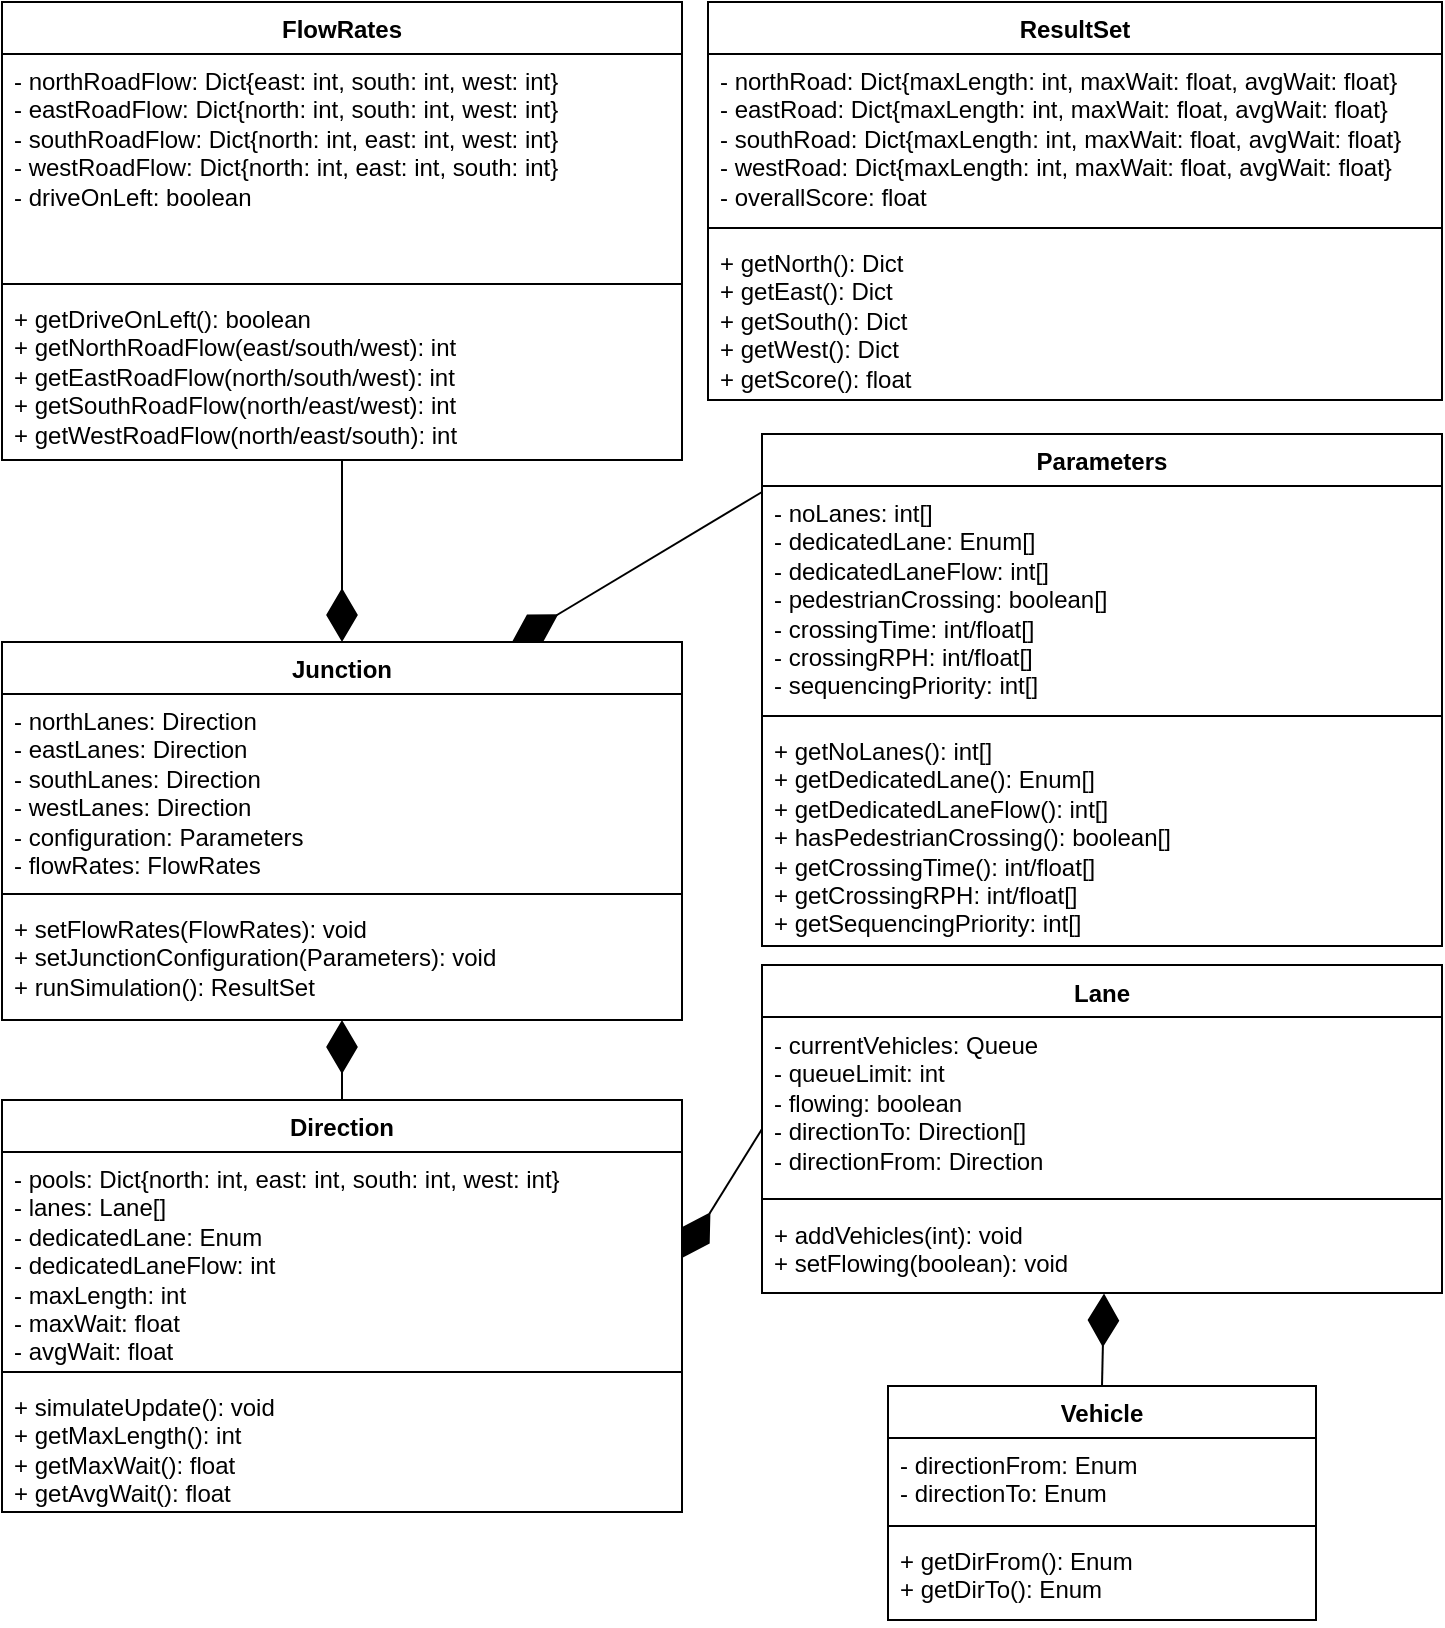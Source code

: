 <mxfile version="26.0.10">
  <diagram name="Page-1" id="oxjvKKrLQxTuf2YgquoG">
    <mxGraphModel dx="1969" dy="1311" grid="0" gridSize="10" guides="1" tooltips="1" connect="1" arrows="1" fold="1" page="0" pageScale="1" pageWidth="827" pageHeight="1169" math="0" shadow="0">
      <root>
        <mxCell id="0" />
        <mxCell id="1" parent="0" />
        <mxCell id="jd0vacFJKazLvNhS75w0-1" value="Vehicle" style="swimlane;fontStyle=1;align=center;verticalAlign=top;childLayout=stackLayout;horizontal=1;startSize=26;horizontalStack=0;resizeParent=1;resizeParentMax=0;resizeLast=0;collapsible=1;marginBottom=0;whiteSpace=wrap;html=1;" parent="1" vertex="1">
          <mxGeometry x="471" y="470" width="214" height="117" as="geometry" />
        </mxCell>
        <mxCell id="jd0vacFJKazLvNhS75w0-2" value="&lt;div&gt;- directionFrom: Enum&lt;br&gt;&lt;/div&gt;&lt;div&gt;- directionTo: Enum&lt;/div&gt;" style="text;strokeColor=none;fillColor=none;align=left;verticalAlign=top;spacingLeft=4;spacingRight=4;overflow=hidden;rotatable=0;points=[[0,0.5],[1,0.5]];portConstraint=eastwest;whiteSpace=wrap;html=1;" parent="jd0vacFJKazLvNhS75w0-1" vertex="1">
          <mxGeometry y="26" width="214" height="40" as="geometry" />
        </mxCell>
        <mxCell id="jd0vacFJKazLvNhS75w0-3" value="" style="line;strokeWidth=1;fillColor=none;align=left;verticalAlign=middle;spacingTop=-1;spacingLeft=3;spacingRight=3;rotatable=0;labelPosition=right;points=[];portConstraint=eastwest;strokeColor=inherit;" parent="jd0vacFJKazLvNhS75w0-1" vertex="1">
          <mxGeometry y="66" width="214" height="8" as="geometry" />
        </mxCell>
        <mxCell id="jd0vacFJKazLvNhS75w0-4" value="&lt;div&gt;+ getDirFrom(): Enum&lt;br&gt;&lt;/div&gt;&lt;div&gt;+ getDirTo(): Enum&lt;br&gt;&lt;/div&gt;" style="text;strokeColor=none;fillColor=none;align=left;verticalAlign=top;spacingLeft=4;spacingRight=4;overflow=hidden;rotatable=0;points=[[0,0.5],[1,0.5]];portConstraint=eastwest;whiteSpace=wrap;html=1;" parent="jd0vacFJKazLvNhS75w0-1" vertex="1">
          <mxGeometry y="74" width="214" height="43" as="geometry" />
        </mxCell>
        <mxCell id="jd0vacFJKazLvNhS75w0-5" value="Junction" style="swimlane;fontStyle=1;align=center;verticalAlign=top;childLayout=stackLayout;horizontal=1;startSize=26;horizontalStack=0;resizeParent=1;resizeParentMax=0;resizeLast=0;collapsible=1;marginBottom=0;whiteSpace=wrap;html=1;" parent="1" vertex="1">
          <mxGeometry x="28" y="98" width="340" height="189" as="geometry" />
        </mxCell>
        <mxCell id="jd0vacFJKazLvNhS75w0-6" value="&lt;div&gt;- northLanes: Direction&lt;/div&gt;&lt;div&gt;- eastLanes: Direction&lt;/div&gt;&lt;div&gt;- southLanes: Direction&lt;/div&gt;&lt;div&gt;- westLanes: Direction&lt;/div&gt;&lt;div&gt;- configuration: Parameters&lt;/div&gt;&lt;div&gt;- flowRates: FlowRates&lt;br&gt;&lt;/div&gt;" style="text;strokeColor=none;fillColor=none;align=left;verticalAlign=top;spacingLeft=4;spacingRight=4;overflow=hidden;rotatable=0;points=[[0,0.5],[1,0.5]];portConstraint=eastwest;whiteSpace=wrap;html=1;" parent="jd0vacFJKazLvNhS75w0-5" vertex="1">
          <mxGeometry y="26" width="340" height="96" as="geometry" />
        </mxCell>
        <mxCell id="jd0vacFJKazLvNhS75w0-7" value="" style="line;strokeWidth=1;fillColor=none;align=left;verticalAlign=middle;spacingTop=-1;spacingLeft=3;spacingRight=3;rotatable=0;labelPosition=right;points=[];portConstraint=eastwest;strokeColor=inherit;" parent="jd0vacFJKazLvNhS75w0-5" vertex="1">
          <mxGeometry y="122" width="340" height="8" as="geometry" />
        </mxCell>
        <mxCell id="jd0vacFJKazLvNhS75w0-8" value="&lt;div&gt;+ setFlowRates(FlowRates): void&lt;/div&gt;&lt;div&gt;+ setJunctionConfiguration(Parameters): void&lt;/div&gt;&lt;div&gt;+ runSimulation(): ResultSet&lt;br&gt;&lt;/div&gt;" style="text;strokeColor=none;fillColor=none;align=left;verticalAlign=top;spacingLeft=4;spacingRight=4;overflow=hidden;rotatable=0;points=[[0,0.5],[1,0.5]];portConstraint=eastwest;whiteSpace=wrap;html=1;" parent="jd0vacFJKazLvNhS75w0-5" vertex="1">
          <mxGeometry y="130" width="340" height="59" as="geometry" />
        </mxCell>
        <mxCell id="jd0vacFJKazLvNhS75w0-9" value="Lane" style="swimlane;fontStyle=1;align=center;verticalAlign=top;childLayout=stackLayout;horizontal=1;startSize=26;horizontalStack=0;resizeParent=1;resizeParentMax=0;resizeLast=0;collapsible=1;marginBottom=0;whiteSpace=wrap;html=1;" parent="1" vertex="1">
          <mxGeometry x="408" y="259.5" width="340" height="164" as="geometry" />
        </mxCell>
        <mxCell id="jd0vacFJKazLvNhS75w0-10" value="&lt;div&gt;- currentVehicles: Queue&lt;/div&gt;&lt;div&gt;- queueLimit: int&lt;br&gt;&lt;/div&gt;&lt;div&gt;- flowing: boolean&lt;/div&gt;&lt;div&gt;- directionTo: Direction[]&lt;br&gt;&lt;/div&gt;&lt;div&gt;- directionFrom: Direction&lt;br&gt;&lt;/div&gt;&lt;br&gt;&lt;div&gt;&lt;br&gt;&lt;/div&gt;" style="text;strokeColor=none;fillColor=none;align=left;verticalAlign=top;spacingLeft=4;spacingRight=4;overflow=hidden;rotatable=0;points=[[0,0.5],[1,0.5]];portConstraint=eastwest;whiteSpace=wrap;html=1;" parent="jd0vacFJKazLvNhS75w0-9" vertex="1">
          <mxGeometry y="26" width="340" height="87" as="geometry" />
        </mxCell>
        <mxCell id="jd0vacFJKazLvNhS75w0-11" value="" style="line;strokeWidth=1;fillColor=none;align=left;verticalAlign=middle;spacingTop=-1;spacingLeft=3;spacingRight=3;rotatable=0;labelPosition=right;points=[];portConstraint=eastwest;strokeColor=inherit;" parent="jd0vacFJKazLvNhS75w0-9" vertex="1">
          <mxGeometry y="113" width="340" height="8" as="geometry" />
        </mxCell>
        <mxCell id="jd0vacFJKazLvNhS75w0-12" value="&lt;div&gt;+ addVehicles(int): void&lt;/div&gt;&lt;div&gt;+ setFlowing(boolean): void&lt;br&gt;&lt;/div&gt;&lt;div&gt;&lt;br&gt;&lt;/div&gt;" style="text;strokeColor=none;fillColor=none;align=left;verticalAlign=top;spacingLeft=4;spacingRight=4;overflow=hidden;rotatable=0;points=[[0,0.5],[1,0.5]];portConstraint=eastwest;whiteSpace=wrap;html=1;" parent="jd0vacFJKazLvNhS75w0-9" vertex="1">
          <mxGeometry y="121" width="340" height="43" as="geometry" />
        </mxCell>
        <mxCell id="9Fev3YQkVDB2IQATz0QZ-1" value="Parameters" style="swimlane;fontStyle=1;align=center;verticalAlign=top;childLayout=stackLayout;horizontal=1;startSize=26;horizontalStack=0;resizeParent=1;resizeParentMax=0;resizeLast=0;collapsible=1;marginBottom=0;whiteSpace=wrap;html=1;" parent="1" vertex="1">
          <mxGeometry x="408" y="-6" width="340" height="256" as="geometry" />
        </mxCell>
        <mxCell id="9Fev3YQkVDB2IQATz0QZ-2" value="&lt;div&gt;- noLanes: int[]&lt;/div&gt;&lt;div&gt;- dedicatedLane: Enum[]&lt;/div&gt;&lt;div&gt;- dedicatedLaneFlow: int[]&lt;/div&gt;&lt;div&gt;- pedestrianCrossing: boolean[]&lt;/div&gt;&lt;div&gt;- crossingTime: int/float[]&lt;br&gt;&lt;/div&gt;&lt;div&gt;- crossingRPH: int/float[]&lt;br&gt;&lt;/div&gt;&lt;div&gt;- sequencingPriority: int[]&lt;br&gt;&lt;/div&gt;" style="text;strokeColor=none;fillColor=none;align=left;verticalAlign=top;spacingLeft=4;spacingRight=4;overflow=hidden;rotatable=0;points=[[0,0.5],[1,0.5]];portConstraint=eastwest;whiteSpace=wrap;html=1;" parent="9Fev3YQkVDB2IQATz0QZ-1" vertex="1">
          <mxGeometry y="26" width="340" height="111" as="geometry" />
        </mxCell>
        <mxCell id="9Fev3YQkVDB2IQATz0QZ-3" value="" style="line;strokeWidth=1;fillColor=none;align=left;verticalAlign=middle;spacingTop=-1;spacingLeft=3;spacingRight=3;rotatable=0;labelPosition=right;points=[];portConstraint=eastwest;strokeColor=inherit;" parent="9Fev3YQkVDB2IQATz0QZ-1" vertex="1">
          <mxGeometry y="137" width="340" height="8" as="geometry" />
        </mxCell>
        <mxCell id="9Fev3YQkVDB2IQATz0QZ-4" value="&lt;div&gt;+ getNoLanes(): int[]&lt;/div&gt;&lt;div&gt;+ getDedicatedLane(): Enum[]&lt;br&gt;&lt;/div&gt;&lt;div&gt;+ getDedicatedLaneFlow(): int[]&lt;br&gt;&lt;/div&gt;&lt;div&gt;+ hasPedestrianCrossing(): boolean[]&lt;br&gt;&lt;/div&gt;&lt;div&gt;+ getCrossingTime(): int/float[]&lt;/div&gt;&lt;div&gt;+ getCrossingRPH: int/float[]&lt;/div&gt;&lt;div&gt;+ getSequencingPriority: int[]&lt;br&gt;&lt;/div&gt;" style="text;strokeColor=none;fillColor=none;align=left;verticalAlign=top;spacingLeft=4;spacingRight=4;overflow=hidden;rotatable=0;points=[[0,0.5],[1,0.5]];portConstraint=eastwest;whiteSpace=wrap;html=1;" parent="9Fev3YQkVDB2IQATz0QZ-1" vertex="1">
          <mxGeometry y="145" width="340" height="111" as="geometry" />
        </mxCell>
        <mxCell id="9Fev3YQkVDB2IQATz0QZ-6" value="FlowRates" style="swimlane;fontStyle=1;align=center;verticalAlign=top;childLayout=stackLayout;horizontal=1;startSize=26;horizontalStack=0;resizeParent=1;resizeParentMax=0;resizeLast=0;collapsible=1;marginBottom=0;whiteSpace=wrap;html=1;" parent="1" vertex="1">
          <mxGeometry x="28" y="-222" width="340" height="229" as="geometry" />
        </mxCell>
        <mxCell id="9Fev3YQkVDB2IQATz0QZ-7" value="&lt;div&gt;- northRoadFlow: Dict{east: int, south: int, west: int}&lt;br&gt;&lt;/div&gt;&lt;div&gt;- eastRoadFlow: Dict{north: int, south: int, west: int}&lt;/div&gt;&lt;div&gt;- southRoadFlow: Dict{north: int, east: int, west: int}&lt;/div&gt;&lt;div&gt;- westRoadFlow: Dict{north: int, east: int, south: int}&lt;/div&gt;&lt;div&gt;- driveOnLeft: boolean&lt;br&gt;&lt;/div&gt;" style="text;strokeColor=none;fillColor=none;align=left;verticalAlign=top;spacingLeft=4;spacingRight=4;overflow=hidden;rotatable=0;points=[[0,0.5],[1,0.5]];portConstraint=eastwest;whiteSpace=wrap;html=1;" parent="9Fev3YQkVDB2IQATz0QZ-6" vertex="1">
          <mxGeometry y="26" width="340" height="111" as="geometry" />
        </mxCell>
        <mxCell id="9Fev3YQkVDB2IQATz0QZ-8" value="" style="line;strokeWidth=1;fillColor=none;align=left;verticalAlign=middle;spacingTop=-1;spacingLeft=3;spacingRight=3;rotatable=0;labelPosition=right;points=[];portConstraint=eastwest;strokeColor=inherit;" parent="9Fev3YQkVDB2IQATz0QZ-6" vertex="1">
          <mxGeometry y="137" width="340" height="8" as="geometry" />
        </mxCell>
        <mxCell id="9Fev3YQkVDB2IQATz0QZ-9" value="&lt;div&gt;+ getDriveOnLeft(): boolean&lt;/div&gt;&lt;div&gt;+ getNorthRoadFlow(east/south/west): int&lt;/div&gt;&lt;div&gt;+ getEastRoadFlow(north/south/west): int&lt;/div&gt;&lt;div&gt;+ getSouthRoadFlow(north/east/west): int&lt;/div&gt;&lt;div&gt;+ getWestRoadFlow(north/east/south): int&lt;/div&gt;" style="text;strokeColor=none;fillColor=none;align=left;verticalAlign=top;spacingLeft=4;spacingRight=4;overflow=hidden;rotatable=0;points=[[0,0.5],[1,0.5]];portConstraint=eastwest;whiteSpace=wrap;html=1;" parent="9Fev3YQkVDB2IQATz0QZ-6" vertex="1">
          <mxGeometry y="145" width="340" height="84" as="geometry" />
        </mxCell>
        <mxCell id="06XONdzjnRlJbY4Ql9yB-1" value="ResultSet" style="swimlane;fontStyle=1;align=center;verticalAlign=top;childLayout=stackLayout;horizontal=1;startSize=26;horizontalStack=0;resizeParent=1;resizeParentMax=0;resizeLast=0;collapsible=1;marginBottom=0;whiteSpace=wrap;html=1;" parent="1" vertex="1">
          <mxGeometry x="381" y="-222" width="367" height="199" as="geometry" />
        </mxCell>
        <mxCell id="06XONdzjnRlJbY4Ql9yB-2" value="&lt;div&gt;- northRoad: Dict{maxLength: int, maxWait: float, avgWait: float}&lt;br&gt;&lt;/div&gt;&lt;div&gt;- eastRoad: Dict{maxLength: int, maxWait: float, avgWait: float}&lt;/div&gt;&lt;div&gt;- southRoad: Dict{maxLength: int, maxWait: float, avgWait: float}&lt;/div&gt;&lt;div&gt;- westRoad: Dict{maxLength: int, maxWait: float, avgWait: float}&lt;/div&gt;&lt;div&gt;- overallScore: float&lt;br&gt;&lt;/div&gt;" style="text;strokeColor=none;fillColor=none;align=left;verticalAlign=top;spacingLeft=4;spacingRight=4;overflow=hidden;rotatable=0;points=[[0,0.5],[1,0.5]];portConstraint=eastwest;whiteSpace=wrap;html=1;" parent="06XONdzjnRlJbY4Ql9yB-1" vertex="1">
          <mxGeometry y="26" width="367" height="83" as="geometry" />
        </mxCell>
        <mxCell id="06XONdzjnRlJbY4Ql9yB-3" value="" style="line;strokeWidth=1;fillColor=none;align=left;verticalAlign=middle;spacingTop=-1;spacingLeft=3;spacingRight=3;rotatable=0;labelPosition=right;points=[];portConstraint=eastwest;strokeColor=inherit;" parent="06XONdzjnRlJbY4Ql9yB-1" vertex="1">
          <mxGeometry y="109" width="367" height="8" as="geometry" />
        </mxCell>
        <mxCell id="06XONdzjnRlJbY4Ql9yB-4" value="&lt;div&gt;+ getNorth(): Dict&lt;/div&gt;&lt;div&gt;+ getEast(): Dict&lt;/div&gt;&lt;div&gt;+ getSouth(): Dict&lt;br&gt;&lt;/div&gt;&lt;div&gt;+ getWest(): Dict&lt;br&gt;&lt;/div&gt;&lt;div&gt;+ getScore(): float&lt;br&gt;&lt;/div&gt;" style="text;strokeColor=none;fillColor=none;align=left;verticalAlign=top;spacingLeft=4;spacingRight=4;overflow=hidden;rotatable=0;points=[[0,0.5],[1,0.5]];portConstraint=eastwest;whiteSpace=wrap;html=1;" parent="06XONdzjnRlJbY4Ql9yB-1" vertex="1">
          <mxGeometry y="117" width="367" height="82" as="geometry" />
        </mxCell>
        <mxCell id="06XONdzjnRlJbY4Ql9yB-5" value="Direction" style="swimlane;fontStyle=1;align=center;verticalAlign=top;childLayout=stackLayout;horizontal=1;startSize=26;horizontalStack=0;resizeParent=1;resizeParentMax=0;resizeLast=0;collapsible=1;marginBottom=0;whiteSpace=wrap;html=1;" parent="1" vertex="1">
          <mxGeometry x="28" y="327" width="340" height="206" as="geometry" />
        </mxCell>
        <mxCell id="06XONdzjnRlJbY4Ql9yB-6" value="&lt;div&gt;- pools: Dict{north: int, east: int, south: int, west: int}&lt;/div&gt;&lt;div&gt;- lanes: Lane[]&lt;/div&gt;&lt;div&gt;- dedicatedLane: Enum&lt;br&gt;&lt;/div&gt;&lt;div&gt;- dedicatedLaneFlow: int&lt;br&gt;&lt;/div&gt;&lt;div&gt;- maxLength: int&lt;/div&gt;&lt;div&gt;&lt;div&gt;- maxWait: float&lt;br&gt;&lt;/div&gt;- avgWait: float&lt;/div&gt;" style="text;strokeColor=none;fillColor=none;align=left;verticalAlign=top;spacingLeft=4;spacingRight=4;overflow=hidden;rotatable=0;points=[[0,0.5],[1,0.5]];portConstraint=eastwest;whiteSpace=wrap;html=1;" parent="06XONdzjnRlJbY4Ql9yB-5" vertex="1">
          <mxGeometry y="26" width="340" height="106" as="geometry" />
        </mxCell>
        <mxCell id="06XONdzjnRlJbY4Ql9yB-7" value="" style="line;strokeWidth=1;fillColor=none;align=left;verticalAlign=middle;spacingTop=-1;spacingLeft=3;spacingRight=3;rotatable=0;labelPosition=right;points=[];portConstraint=eastwest;strokeColor=inherit;" parent="06XONdzjnRlJbY4Ql9yB-5" vertex="1">
          <mxGeometry y="132" width="340" height="8" as="geometry" />
        </mxCell>
        <mxCell id="06XONdzjnRlJbY4Ql9yB-8" value="&lt;div&gt;+ simulateUpdate(): void&lt;/div&gt;&lt;div&gt;+ getMaxLength(): int&lt;/div&gt;&lt;div&gt;+ getMaxWait(): float&lt;/div&gt;&lt;div&gt;+ getAvgWait(): float&lt;br&gt;&lt;/div&gt;&lt;div&gt;&lt;br&gt;&lt;br&gt;&lt;/div&gt;" style="text;strokeColor=none;fillColor=none;align=left;verticalAlign=top;spacingLeft=4;spacingRight=4;overflow=hidden;rotatable=0;points=[[0,0.5],[1,0.5]];portConstraint=eastwest;whiteSpace=wrap;html=1;" parent="06XONdzjnRlJbY4Ql9yB-5" vertex="1">
          <mxGeometry y="140" width="340" height="66" as="geometry" />
        </mxCell>
        <mxCell id="06XONdzjnRlJbY4Ql9yB-11" value="" style="endArrow=diamondThin;endFill=1;endSize=24;html=1;rounded=0;fontSize=12;curved=1;entryX=0.5;entryY=0;entryDx=0;entryDy=0;exitX=0.5;exitY=1;exitDx=0;exitDy=0;" parent="1" source="9Fev3YQkVDB2IQATz0QZ-6" target="jd0vacFJKazLvNhS75w0-5" edge="1">
          <mxGeometry width="160" relative="1" as="geometry">
            <mxPoint x="65" y="46" as="sourcePoint" />
            <mxPoint x="178" y="20" as="targetPoint" />
          </mxGeometry>
        </mxCell>
        <mxCell id="06XONdzjnRlJbY4Ql9yB-12" value="" style="endArrow=diamondThin;endFill=1;endSize=24;html=1;rounded=0;entryX=0.75;entryY=0;entryDx=0;entryDy=0;exitX=0;exitY=0.027;exitDx=0;exitDy=0;exitPerimeter=0;" parent="1" source="9Fev3YQkVDB2IQATz0QZ-2" target="jd0vacFJKazLvNhS75w0-5" edge="1">
          <mxGeometry width="160" relative="1" as="geometry">
            <mxPoint x="370" y="33" as="sourcePoint" />
            <mxPoint x="358" y="62" as="targetPoint" />
          </mxGeometry>
        </mxCell>
        <mxCell id="06XONdzjnRlJbY4Ql9yB-14" value="" style="endArrow=diamondThin;endFill=1;endSize=24;html=1;rounded=0;entryX=0.5;entryY=1;entryDx=0;entryDy=0;exitX=0.5;exitY=0;exitDx=0;exitDy=0;" parent="1" source="06XONdzjnRlJbY4Ql9yB-5" target="jd0vacFJKazLvNhS75w0-5" edge="1">
          <mxGeometry width="160" relative="1" as="geometry">
            <mxPoint x="509" y="305" as="sourcePoint" />
            <mxPoint x="669" y="305" as="targetPoint" />
          </mxGeometry>
        </mxCell>
        <mxCell id="06XONdzjnRlJbY4Ql9yB-15" value="" style="endArrow=diamondThin;endFill=1;endSize=24;html=1;rounded=0;entryX=1;entryY=0.5;entryDx=0;entryDy=0;exitX=0;exitY=0.5;exitDx=0;exitDy=0;" parent="1" source="jd0vacFJKazLvNhS75w0-9" target="06XONdzjnRlJbY4Ql9yB-6" edge="1">
          <mxGeometry width="160" relative="1" as="geometry">
            <mxPoint x="391" y="418" as="sourcePoint" />
            <mxPoint x="391" y="466" as="targetPoint" />
          </mxGeometry>
        </mxCell>
        <mxCell id="06XONdzjnRlJbY4Ql9yB-16" value="" style="endArrow=diamondThin;endFill=1;endSize=24;html=1;rounded=0;exitX=0.5;exitY=0;exitDx=0;exitDy=0;entryX=0.503;entryY=1.005;entryDx=0;entryDy=0;entryPerimeter=0;" parent="1" source="jd0vacFJKazLvNhS75w0-1" target="jd0vacFJKazLvNhS75w0-12" edge="1">
          <mxGeometry width="160" relative="1" as="geometry">
            <mxPoint x="358" y="534" as="sourcePoint" />
            <mxPoint x="568" y="555" as="targetPoint" />
          </mxGeometry>
        </mxCell>
      </root>
    </mxGraphModel>
  </diagram>
</mxfile>

